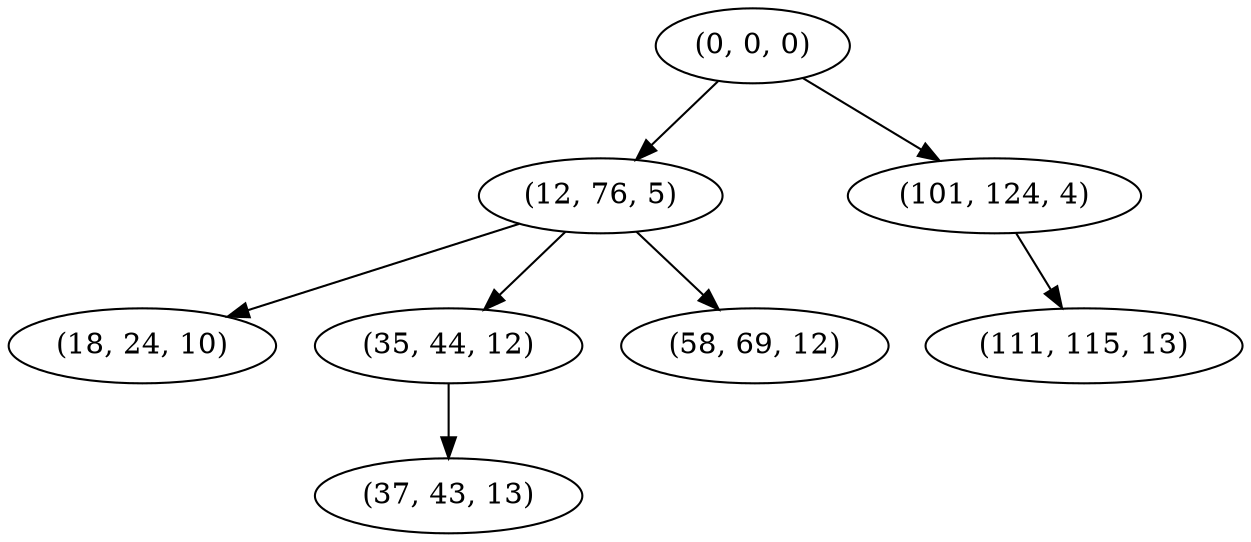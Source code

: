 digraph tree {
    "(0, 0, 0)";
    "(12, 76, 5)";
    "(18, 24, 10)";
    "(35, 44, 12)";
    "(37, 43, 13)";
    "(58, 69, 12)";
    "(101, 124, 4)";
    "(111, 115, 13)";
    "(0, 0, 0)" -> "(12, 76, 5)";
    "(0, 0, 0)" -> "(101, 124, 4)";
    "(12, 76, 5)" -> "(18, 24, 10)";
    "(12, 76, 5)" -> "(35, 44, 12)";
    "(12, 76, 5)" -> "(58, 69, 12)";
    "(35, 44, 12)" -> "(37, 43, 13)";
    "(101, 124, 4)" -> "(111, 115, 13)";
}
